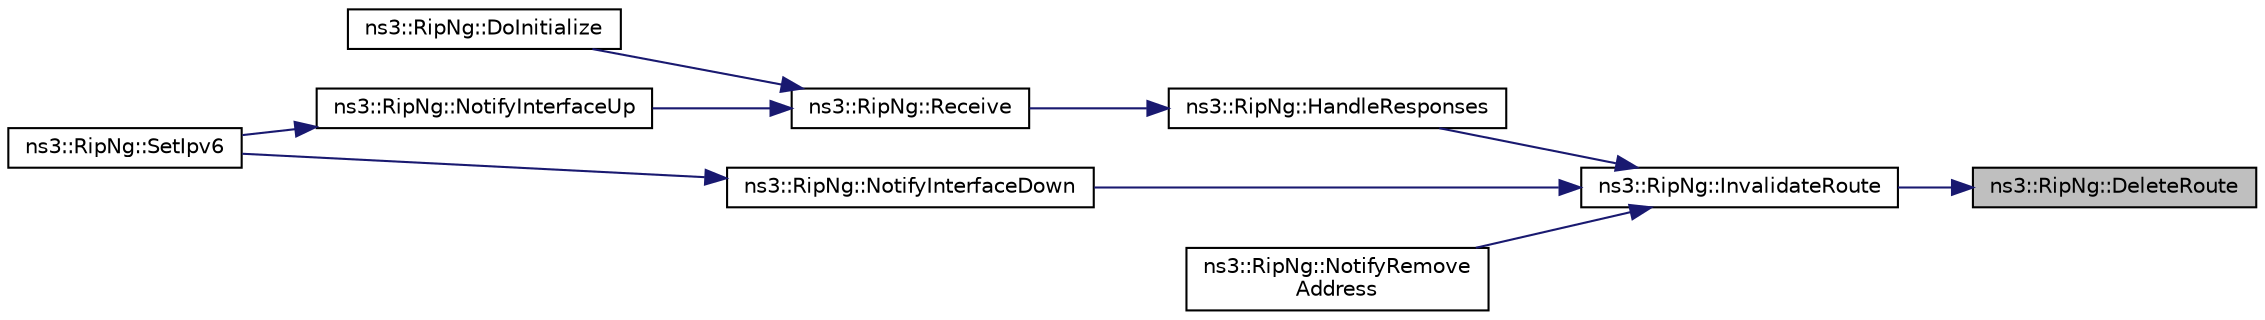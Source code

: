 digraph "ns3::RipNg::DeleteRoute"
{
 // LATEX_PDF_SIZE
  edge [fontname="Helvetica",fontsize="10",labelfontname="Helvetica",labelfontsize="10"];
  node [fontname="Helvetica",fontsize="10",shape=record];
  rankdir="RL";
  Node1 [label="ns3::RipNg::DeleteRoute",height=0.2,width=0.4,color="black", fillcolor="grey75", style="filled", fontcolor="black",tooltip="Delete a route."];
  Node1 -> Node2 [dir="back",color="midnightblue",fontsize="10",style="solid",fontname="Helvetica"];
  Node2 [label="ns3::RipNg::InvalidateRoute",height=0.2,width=0.4,color="black", fillcolor="white", style="filled",URL="$classns3_1_1_rip_ng.html#ae4fc1ca9ed948f3c028fd96fb016f7dd",tooltip="Invalidate a route."];
  Node2 -> Node3 [dir="back",color="midnightblue",fontsize="10",style="solid",fontname="Helvetica"];
  Node3 [label="ns3::RipNg::HandleResponses",height=0.2,width=0.4,color="black", fillcolor="white", style="filled",URL="$classns3_1_1_rip_ng.html#ade057ef030dc8cd6479949e35315ed7b",tooltip="Handle RIPng responses."];
  Node3 -> Node4 [dir="back",color="midnightblue",fontsize="10",style="solid",fontname="Helvetica"];
  Node4 [label="ns3::RipNg::Receive",height=0.2,width=0.4,color="black", fillcolor="white", style="filled",URL="$classns3_1_1_rip_ng.html#ae8891520b5ae87abed2e2a15d50ba4d8",tooltip="Receive RIPng packets."];
  Node4 -> Node5 [dir="back",color="midnightblue",fontsize="10",style="solid",fontname="Helvetica"];
  Node5 [label="ns3::RipNg::DoInitialize",height=0.2,width=0.4,color="black", fillcolor="white", style="filled",URL="$classns3_1_1_rip_ng.html#a81a7056d4a1d1afc266181406f5dbf64",tooltip="Start protocol operation."];
  Node4 -> Node6 [dir="back",color="midnightblue",fontsize="10",style="solid",fontname="Helvetica"];
  Node6 [label="ns3::RipNg::NotifyInterfaceUp",height=0.2,width=0.4,color="black", fillcolor="white", style="filled",URL="$classns3_1_1_rip_ng.html#a588e191ae91316e498a8e5c84a9c77fb",tooltip="Notify when specified interface goes UP."];
  Node6 -> Node7 [dir="back",color="midnightblue",fontsize="10",style="solid",fontname="Helvetica"];
  Node7 [label="ns3::RipNg::SetIpv6",height=0.2,width=0.4,color="black", fillcolor="white", style="filled",URL="$classns3_1_1_rip_ng.html#acd8e0a2b2453a28ecd4154729e45d324",tooltip="Typically, invoked directly or indirectly from ns3::Ipv6::SetRoutingProtocol."];
  Node2 -> Node8 [dir="back",color="midnightblue",fontsize="10",style="solid",fontname="Helvetica"];
  Node8 [label="ns3::RipNg::NotifyInterfaceDown",height=0.2,width=0.4,color="black", fillcolor="white", style="filled",URL="$classns3_1_1_rip_ng.html#a2031124814e8d817d0a40dddb7327a1b",tooltip="Notify when specified interface goes DOWN."];
  Node8 -> Node7 [dir="back",color="midnightblue",fontsize="10",style="solid",fontname="Helvetica"];
  Node2 -> Node9 [dir="back",color="midnightblue",fontsize="10",style="solid",fontname="Helvetica"];
  Node9 [label="ns3::RipNg::NotifyRemove\lAddress",height=0.2,width=0.4,color="black", fillcolor="white", style="filled",URL="$classns3_1_1_rip_ng.html#a0658ff312aa09265ddc9ad8718789f0a",tooltip="Notify when specified interface add an address."];
}
